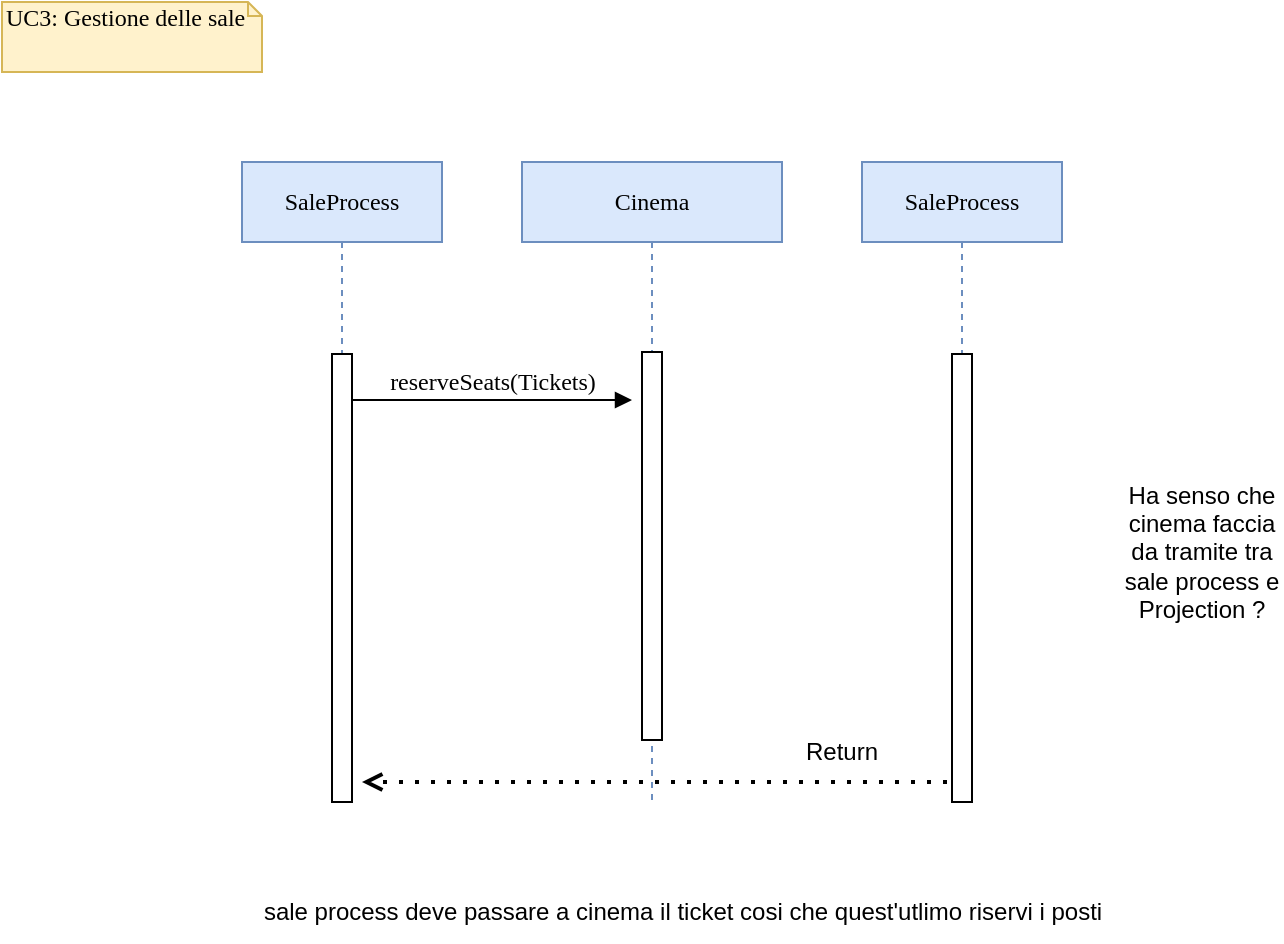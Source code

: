 <mxfile version="22.1.16" type="device">
  <diagram name="Page-1" id="13e1069c-82ec-6db2-03f1-153e76fe0fe0">
    <mxGraphModel dx="1235" dy="731" grid="1" gridSize="10" guides="1" tooltips="1" connect="1" arrows="1" fold="1" page="1" pageScale="1" pageWidth="1100" pageHeight="850" background="none" math="0" shadow="0">
      <root>
        <mxCell id="0" />
        <mxCell id="1" parent="0" />
        <mxCell id="7baba1c4bc27f4b0-2" value="Cinema" style="shape=umlLifeline;perimeter=lifelinePerimeter;whiteSpace=wrap;html=1;container=1;collapsible=0;recursiveResize=0;outlineConnect=0;rounded=0;shadow=0;comic=0;labelBackgroundColor=none;strokeWidth=1;fontFamily=Verdana;fontSize=12;align=center;fillColor=#dae8fc;strokeColor=#6c8ebf;" parent="1" vertex="1">
          <mxGeometry x="260" y="80" width="130" height="320" as="geometry" />
        </mxCell>
        <mxCell id="7baba1c4bc27f4b0-10" value="" style="html=1;points=[];perimeter=orthogonalPerimeter;rounded=0;shadow=0;comic=0;labelBackgroundColor=none;strokeWidth=1;fontFamily=Verdana;fontSize=12;align=center;" parent="7baba1c4bc27f4b0-2" vertex="1">
          <mxGeometry x="60" y="95" width="10" height="194" as="geometry" />
        </mxCell>
        <mxCell id="7baba1c4bc27f4b0-8" value="SaleProcess" style="shape=umlLifeline;perimeter=lifelinePerimeter;whiteSpace=wrap;html=1;container=1;collapsible=0;recursiveResize=0;outlineConnect=0;rounded=0;shadow=0;comic=0;labelBackgroundColor=none;strokeWidth=1;fontFamily=Verdana;fontSize=12;align=center;glass=0;fillColor=#dae8fc;strokeColor=#6c8ebf;" parent="1" vertex="1">
          <mxGeometry x="120" y="80" width="100" height="320" as="geometry" />
        </mxCell>
        <mxCell id="7baba1c4bc27f4b0-9" value="" style="html=1;points=[];perimeter=orthogonalPerimeter;rounded=0;shadow=0;comic=0;labelBackgroundColor=none;strokeWidth=1;fontFamily=Verdana;fontSize=12;align=center;" parent="7baba1c4bc27f4b0-8" vertex="1">
          <mxGeometry x="45" y="96" width="10" height="224" as="geometry" />
        </mxCell>
        <mxCell id="7baba1c4bc27f4b0-11" value="reserveSeats(Tickets)" style="html=1;verticalAlign=bottom;endArrow=block;entryX=0;entryY=0;labelBackgroundColor=none;fontFamily=Verdana;fontSize=12;edgeStyle=elbowEdgeStyle;elbow=vertical;" parent="1" edge="1">
          <mxGeometry relative="1" as="geometry">
            <mxPoint x="175" y="199" as="sourcePoint" />
            <mxPoint x="315" y="199" as="targetPoint" />
            <mxPoint as="offset" />
          </mxGeometry>
        </mxCell>
        <mxCell id="7baba1c4bc27f4b0-40" value="UC3: Gestione delle sale" style="shape=note;whiteSpace=wrap;html=1;size=7;verticalAlign=top;align=left;spacingTop=-6;rounded=0;shadow=0;comic=0;labelBackgroundColor=none;strokeWidth=1;fontFamily=Verdana;fontSize=12;fillColor=#fff2cc;strokeColor=#d6b656;" parent="1" vertex="1">
          <mxGeometry width="130" height="35" as="geometry" />
        </mxCell>
        <mxCell id="fqtp56Ib4Wu_lRk80qnj-1" value="SaleProcess" style="shape=umlLifeline;perimeter=lifelinePerimeter;whiteSpace=wrap;html=1;container=1;collapsible=0;recursiveResize=0;outlineConnect=0;rounded=0;shadow=0;comic=0;labelBackgroundColor=none;strokeWidth=1;fontFamily=Verdana;fontSize=12;align=center;glass=0;fillColor=#dae8fc;strokeColor=#6c8ebf;" parent="1" vertex="1">
          <mxGeometry x="430" y="80" width="100" height="320" as="geometry" />
        </mxCell>
        <mxCell id="fqtp56Ib4Wu_lRk80qnj-2" value="" style="html=1;points=[];perimeter=orthogonalPerimeter;rounded=0;shadow=0;comic=0;labelBackgroundColor=none;strokeWidth=1;fontFamily=Verdana;fontSize=12;align=center;" parent="fqtp56Ib4Wu_lRk80qnj-1" vertex="1">
          <mxGeometry x="45" y="96" width="10" height="224" as="geometry" />
        </mxCell>
        <mxCell id="RKp5XrAkMf-f7glmq3CE-2" value="" style="endArrow=open;dashed=1;html=1;dashPattern=1 3;strokeWidth=2;rounded=0;endFill=0;" parent="1" edge="1">
          <mxGeometry width="50" height="50" relative="1" as="geometry">
            <mxPoint x="472.5" y="390" as="sourcePoint" />
            <mxPoint x="180" y="390" as="targetPoint" />
          </mxGeometry>
        </mxCell>
        <mxCell id="PjMuZ8PzsVSPidBufCyf-5" value="Return" style="text;html=1;strokeColor=none;fillColor=none;align=center;verticalAlign=middle;whiteSpace=wrap;rounded=0;" parent="1" vertex="1">
          <mxGeometry x="390" y="360" width="60" height="30" as="geometry" />
        </mxCell>
        <mxCell id="fqtp56Ib4Wu_lRk80qnj-3" value="Ha senso che cinema faccia da tramite tra sale process e Projection ?" style="text;html=1;strokeColor=none;fillColor=none;align=center;verticalAlign=middle;whiteSpace=wrap;rounded=0;" parent="1" vertex="1">
          <mxGeometry x="560" y="260" width="80" height="30" as="geometry" />
        </mxCell>
        <mxCell id="zd4m_-aLTvfTlDRXS3VD-1" value="sale process deve passare a cinema il ticket cosi che quest&#39;utlimo riservi i posti" style="text;html=1;align=center;verticalAlign=middle;resizable=0;points=[];autosize=1;strokeColor=none;fillColor=none;" parent="1" vertex="1">
          <mxGeometry x="120" y="440" width="440" height="30" as="geometry" />
        </mxCell>
      </root>
    </mxGraphModel>
  </diagram>
</mxfile>
